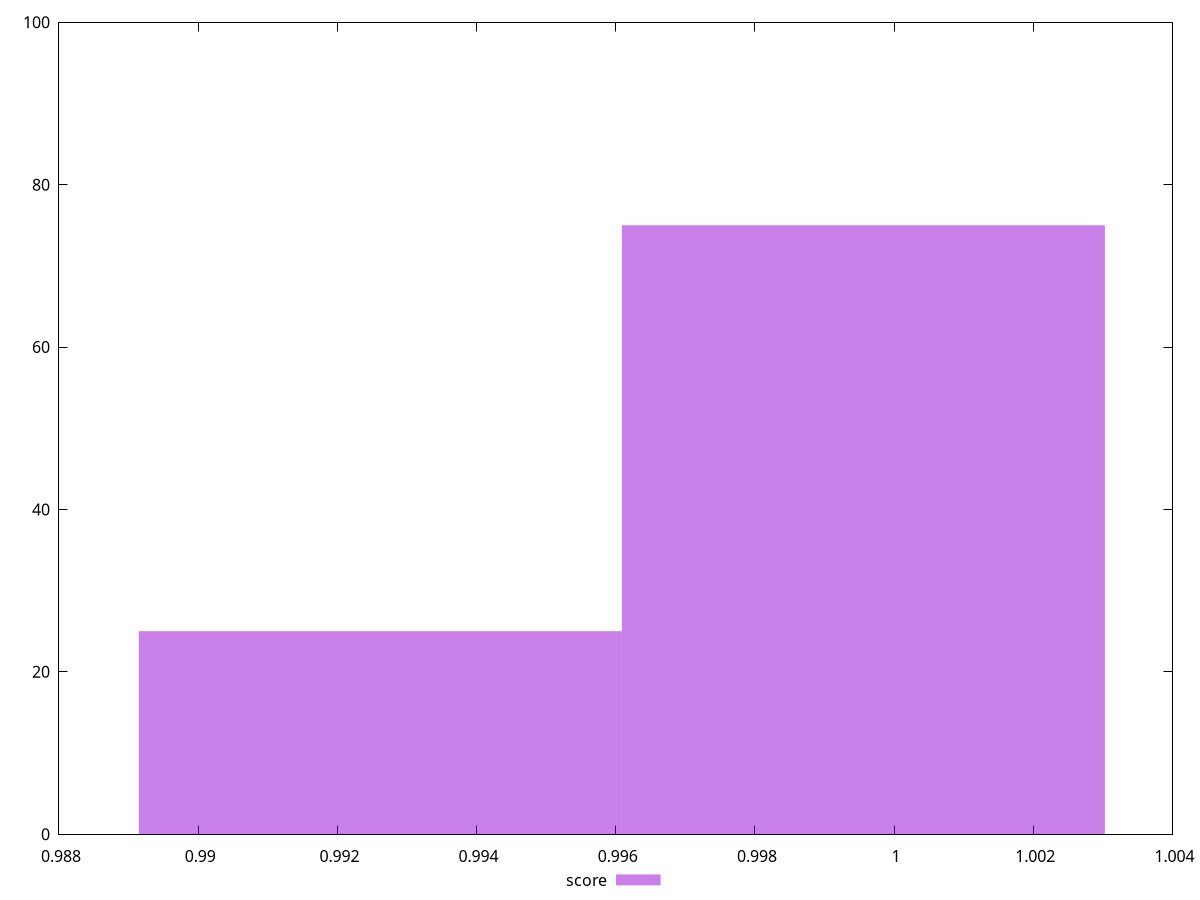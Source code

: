 reset
set terminal svg size 640, 490 enhanced background rgb 'white'
set output "reprap/interactive/samples/pages+cached+noexternal+nofonts/score/histogram.svg"

$score <<EOF
0.9995581822371441 75
0.9926168059716084 25
EOF

set key outside below
set boxwidth 0.006941376265535723
set yrange [0:100]
set style fill transparent solid 0.5 noborder

plot \
  $score title "score" with boxes, \


reset